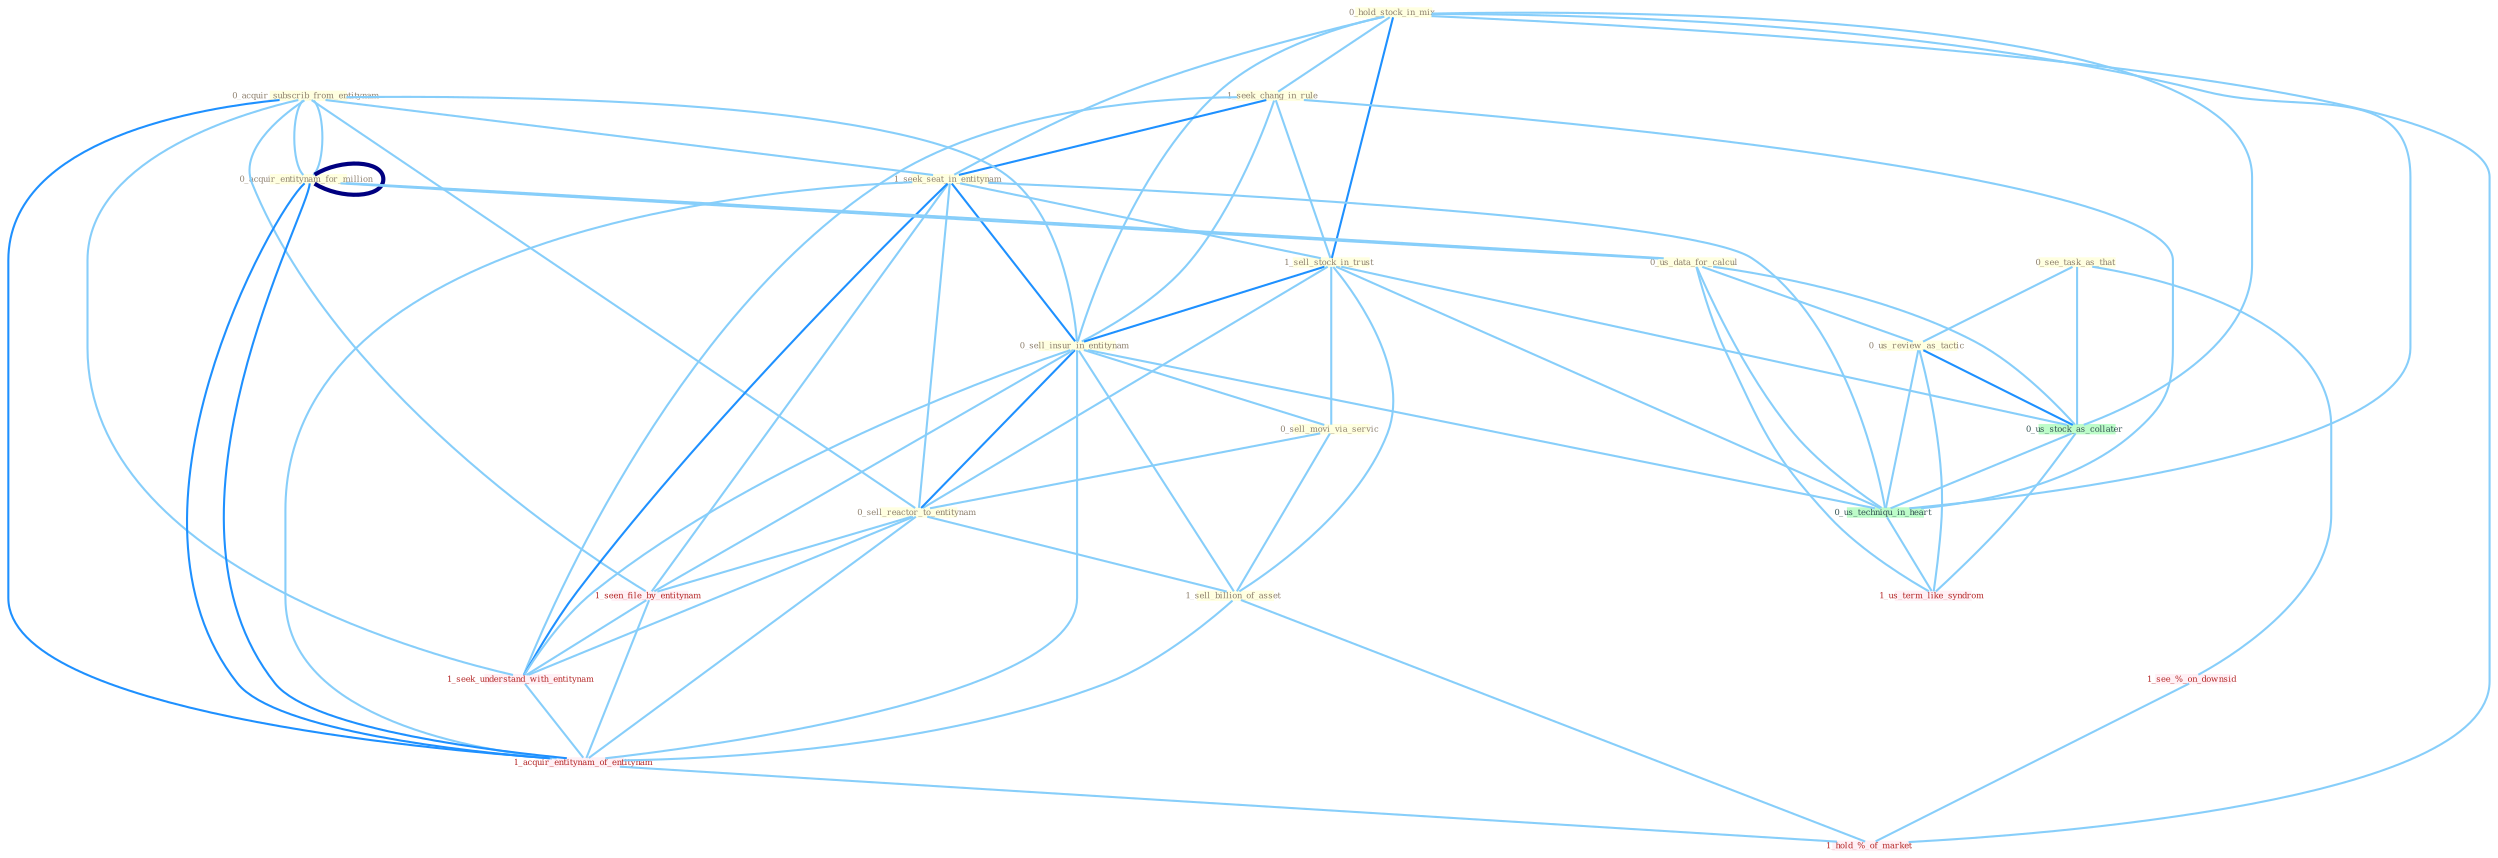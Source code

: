 Graph G{ 
    node
    [shape=polygon,style=filled,width=.5,height=.06,color="#BDFCC9",fixedsize=true,fontsize=4,
    fontcolor="#2f4f4f"];
    {node
    [color="#ffffe0", fontcolor="#8b7d6b"] "0_hold_stock_in_mix " "1_seek_chang_in_rule " "0_acquir_subscrib_from_entitynam " "1_seek_seat_in_entitynam " "0_acquir_entitynam_for_million " "1_sell_stock_in_trust " "0_sell_insur_in_entitynam " "0_acquir_entitynam_for_million " "0_us_data_for_calcul " "0_sell_movi_via_servic " "0_sell_reactor_to_entitynam " "0_see_task_as_that " "1_sell_billion_of_asset " "0_us_review_as_tactic "}
{node [color="#fff0f5", fontcolor="#b22222"] "1_seen_file_by_entitynam " "1_seek_understand_with_entitynam " "1_acquir_entitynam_of_entitynam " "1_see_%_on_downsid " "1_us_term_like_syndrom " "1_hold_%_of_market "}
edge [color="#B0E2FF"];

	"0_hold_stock_in_mix " -- "1_seek_chang_in_rule " [w="1", color="#87cefa" ];
	"0_hold_stock_in_mix " -- "1_seek_seat_in_entitynam " [w="1", color="#87cefa" ];
	"0_hold_stock_in_mix " -- "1_sell_stock_in_trust " [w="2", color="#1e90ff" , len=0.8];
	"0_hold_stock_in_mix " -- "0_sell_insur_in_entitynam " [w="1", color="#87cefa" ];
	"0_hold_stock_in_mix " -- "0_us_stock_as_collater " [w="1", color="#87cefa" ];
	"0_hold_stock_in_mix " -- "0_us_techniqu_in_heart " [w="1", color="#87cefa" ];
	"0_hold_stock_in_mix " -- "1_hold_%_of_market " [w="1", color="#87cefa" ];
	"1_seek_chang_in_rule " -- "1_seek_seat_in_entitynam " [w="2", color="#1e90ff" , len=0.8];
	"1_seek_chang_in_rule " -- "1_sell_stock_in_trust " [w="1", color="#87cefa" ];
	"1_seek_chang_in_rule " -- "0_sell_insur_in_entitynam " [w="1", color="#87cefa" ];
	"1_seek_chang_in_rule " -- "1_seek_understand_with_entitynam " [w="1", color="#87cefa" ];
	"1_seek_chang_in_rule " -- "0_us_techniqu_in_heart " [w="1", color="#87cefa" ];
	"0_acquir_subscrib_from_entitynam " -- "1_seek_seat_in_entitynam " [w="1", color="#87cefa" ];
	"0_acquir_subscrib_from_entitynam " -- "0_acquir_entitynam_for_million " [w="1", color="#87cefa" ];
	"0_acquir_subscrib_from_entitynam " -- "0_sell_insur_in_entitynam " [w="1", color="#87cefa" ];
	"0_acquir_subscrib_from_entitynam " -- "0_acquir_entitynam_for_million " [w="1", color="#87cefa" ];
	"0_acquir_subscrib_from_entitynam " -- "0_sell_reactor_to_entitynam " [w="1", color="#87cefa" ];
	"0_acquir_subscrib_from_entitynam " -- "1_seen_file_by_entitynam " [w="1", color="#87cefa" ];
	"0_acquir_subscrib_from_entitynam " -- "1_seek_understand_with_entitynam " [w="1", color="#87cefa" ];
	"0_acquir_subscrib_from_entitynam " -- "1_acquir_entitynam_of_entitynam " [w="2", color="#1e90ff" , len=0.8];
	"1_seek_seat_in_entitynam " -- "1_sell_stock_in_trust " [w="1", color="#87cefa" ];
	"1_seek_seat_in_entitynam " -- "0_sell_insur_in_entitynam " [w="2", color="#1e90ff" , len=0.8];
	"1_seek_seat_in_entitynam " -- "0_sell_reactor_to_entitynam " [w="1", color="#87cefa" ];
	"1_seek_seat_in_entitynam " -- "1_seen_file_by_entitynam " [w="1", color="#87cefa" ];
	"1_seek_seat_in_entitynam " -- "1_seek_understand_with_entitynam " [w="2", color="#1e90ff" , len=0.8];
	"1_seek_seat_in_entitynam " -- "1_acquir_entitynam_of_entitynam " [w="1", color="#87cefa" ];
	"1_seek_seat_in_entitynam " -- "0_us_techniqu_in_heart " [w="1", color="#87cefa" ];
	"0_acquir_entitynam_for_million " -- "0_acquir_entitynam_for_million " [w="4", style=bold, color="#000080", len=0.4];
	"0_acquir_entitynam_for_million " -- "0_us_data_for_calcul " [w="1", color="#87cefa" ];
	"0_acquir_entitynam_for_million " -- "1_acquir_entitynam_of_entitynam " [w="2", color="#1e90ff" , len=0.8];
	"1_sell_stock_in_trust " -- "0_sell_insur_in_entitynam " [w="2", color="#1e90ff" , len=0.8];
	"1_sell_stock_in_trust " -- "0_sell_movi_via_servic " [w="1", color="#87cefa" ];
	"1_sell_stock_in_trust " -- "0_sell_reactor_to_entitynam " [w="1", color="#87cefa" ];
	"1_sell_stock_in_trust " -- "1_sell_billion_of_asset " [w="1", color="#87cefa" ];
	"1_sell_stock_in_trust " -- "0_us_stock_as_collater " [w="1", color="#87cefa" ];
	"1_sell_stock_in_trust " -- "0_us_techniqu_in_heart " [w="1", color="#87cefa" ];
	"0_sell_insur_in_entitynam " -- "0_sell_movi_via_servic " [w="1", color="#87cefa" ];
	"0_sell_insur_in_entitynam " -- "0_sell_reactor_to_entitynam " [w="2", color="#1e90ff" , len=0.8];
	"0_sell_insur_in_entitynam " -- "1_sell_billion_of_asset " [w="1", color="#87cefa" ];
	"0_sell_insur_in_entitynam " -- "1_seen_file_by_entitynam " [w="1", color="#87cefa" ];
	"0_sell_insur_in_entitynam " -- "1_seek_understand_with_entitynam " [w="1", color="#87cefa" ];
	"0_sell_insur_in_entitynam " -- "1_acquir_entitynam_of_entitynam " [w="1", color="#87cefa" ];
	"0_sell_insur_in_entitynam " -- "0_us_techniqu_in_heart " [w="1", color="#87cefa" ];
	"0_acquir_entitynam_for_million " -- "0_us_data_for_calcul " [w="1", color="#87cefa" ];
	"0_acquir_entitynam_for_million " -- "1_acquir_entitynam_of_entitynam " [w="2", color="#1e90ff" , len=0.8];
	"0_us_data_for_calcul " -- "0_us_review_as_tactic " [w="1", color="#87cefa" ];
	"0_us_data_for_calcul " -- "0_us_stock_as_collater " [w="1", color="#87cefa" ];
	"0_us_data_for_calcul " -- "0_us_techniqu_in_heart " [w="1", color="#87cefa" ];
	"0_us_data_for_calcul " -- "1_us_term_like_syndrom " [w="1", color="#87cefa" ];
	"0_sell_movi_via_servic " -- "0_sell_reactor_to_entitynam " [w="1", color="#87cefa" ];
	"0_sell_movi_via_servic " -- "1_sell_billion_of_asset " [w="1", color="#87cefa" ];
	"0_sell_reactor_to_entitynam " -- "1_sell_billion_of_asset " [w="1", color="#87cefa" ];
	"0_sell_reactor_to_entitynam " -- "1_seen_file_by_entitynam " [w="1", color="#87cefa" ];
	"0_sell_reactor_to_entitynam " -- "1_seek_understand_with_entitynam " [w="1", color="#87cefa" ];
	"0_sell_reactor_to_entitynam " -- "1_acquir_entitynam_of_entitynam " [w="1", color="#87cefa" ];
	"0_see_task_as_that " -- "0_us_review_as_tactic " [w="1", color="#87cefa" ];
	"0_see_task_as_that " -- "0_us_stock_as_collater " [w="1", color="#87cefa" ];
	"0_see_task_as_that " -- "1_see_%_on_downsid " [w="1", color="#87cefa" ];
	"1_sell_billion_of_asset " -- "1_acquir_entitynam_of_entitynam " [w="1", color="#87cefa" ];
	"1_sell_billion_of_asset " -- "1_hold_%_of_market " [w="1", color="#87cefa" ];
	"0_us_review_as_tactic " -- "0_us_stock_as_collater " [w="2", color="#1e90ff" , len=0.8];
	"0_us_review_as_tactic " -- "0_us_techniqu_in_heart " [w="1", color="#87cefa" ];
	"0_us_review_as_tactic " -- "1_us_term_like_syndrom " [w="1", color="#87cefa" ];
	"1_seen_file_by_entitynam " -- "1_seek_understand_with_entitynam " [w="1", color="#87cefa" ];
	"1_seen_file_by_entitynam " -- "1_acquir_entitynam_of_entitynam " [w="1", color="#87cefa" ];
	"0_us_stock_as_collater " -- "0_us_techniqu_in_heart " [w="1", color="#87cefa" ];
	"0_us_stock_as_collater " -- "1_us_term_like_syndrom " [w="1", color="#87cefa" ];
	"1_seek_understand_with_entitynam " -- "1_acquir_entitynam_of_entitynam " [w="1", color="#87cefa" ];
	"1_acquir_entitynam_of_entitynam " -- "1_hold_%_of_market " [w="1", color="#87cefa" ];
	"0_us_techniqu_in_heart " -- "1_us_term_like_syndrom " [w="1", color="#87cefa" ];
	"1_see_%_on_downsid " -- "1_hold_%_of_market " [w="1", color="#87cefa" ];
}